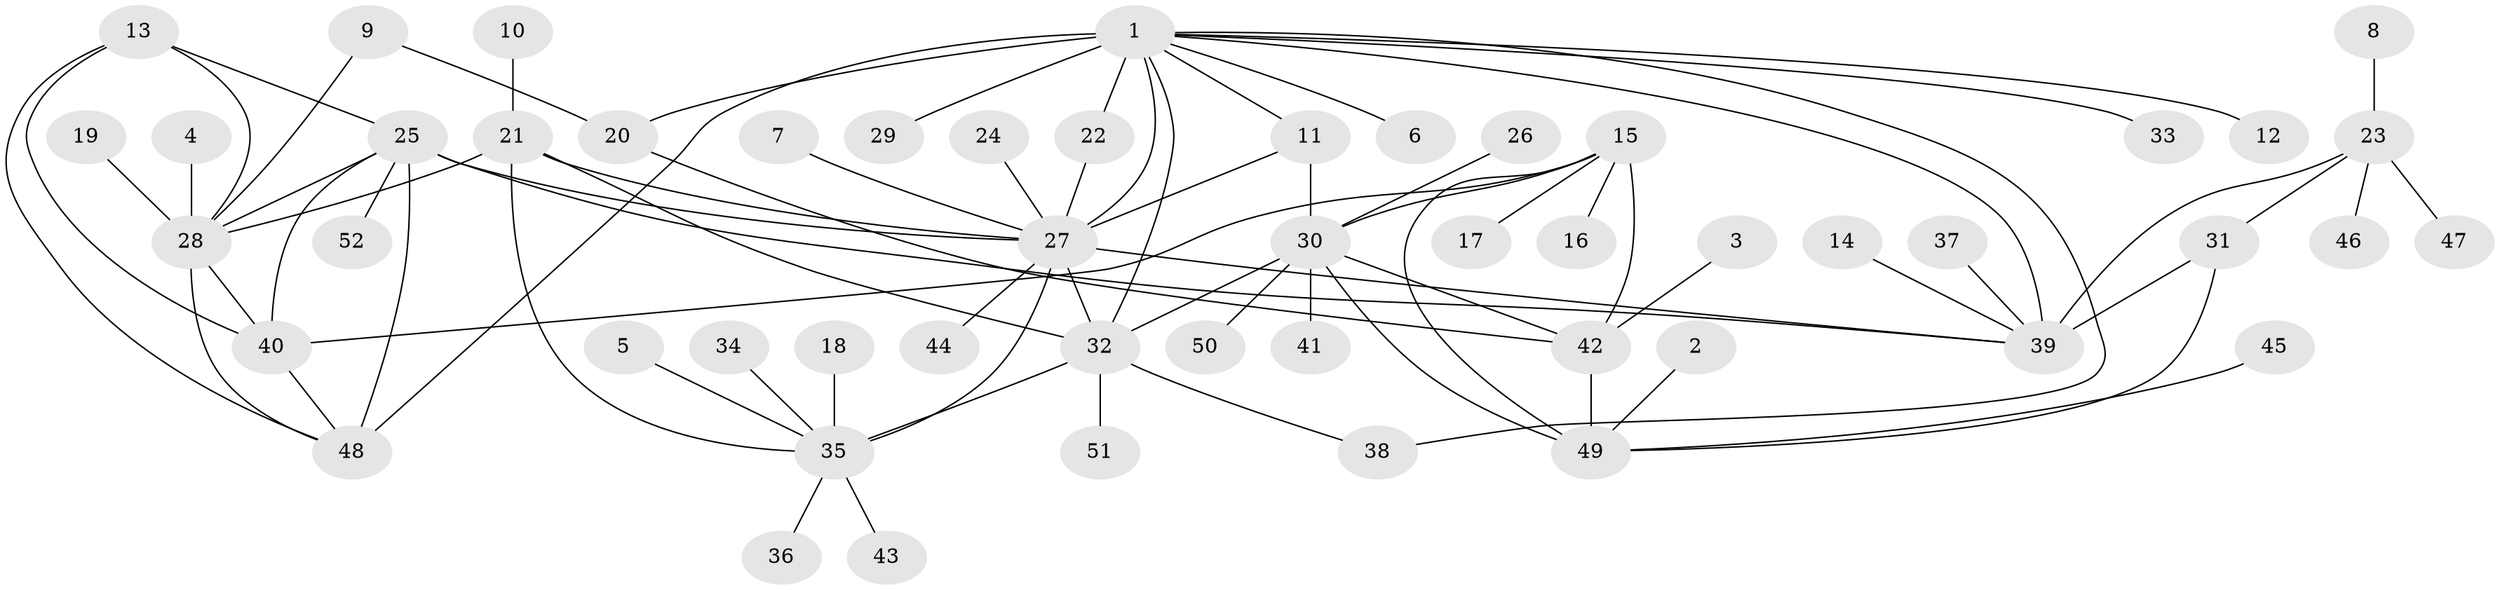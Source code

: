 // original degree distribution, {13: 0.0196078431372549, 4: 0.029411764705882353, 7: 0.06862745098039216, 6: 0.029411764705882353, 5: 0.029411764705882353, 10: 0.029411764705882353, 8: 0.029411764705882353, 9: 0.0196078431372549, 1: 0.5490196078431373, 2: 0.1568627450980392, 3: 0.0392156862745098}
// Generated by graph-tools (version 1.1) at 2025/26/03/09/25 03:26:40]
// undirected, 52 vertices, 77 edges
graph export_dot {
graph [start="1"]
  node [color=gray90,style=filled];
  1;
  2;
  3;
  4;
  5;
  6;
  7;
  8;
  9;
  10;
  11;
  12;
  13;
  14;
  15;
  16;
  17;
  18;
  19;
  20;
  21;
  22;
  23;
  24;
  25;
  26;
  27;
  28;
  29;
  30;
  31;
  32;
  33;
  34;
  35;
  36;
  37;
  38;
  39;
  40;
  41;
  42;
  43;
  44;
  45;
  46;
  47;
  48;
  49;
  50;
  51;
  52;
  1 -- 6 [weight=1.0];
  1 -- 11 [weight=1.0];
  1 -- 12 [weight=1.0];
  1 -- 20 [weight=6.0];
  1 -- 22 [weight=1.0];
  1 -- 27 [weight=1.0];
  1 -- 29 [weight=1.0];
  1 -- 32 [weight=1.0];
  1 -- 33 [weight=1.0];
  1 -- 38 [weight=1.0];
  1 -- 39 [weight=2.0];
  1 -- 48 [weight=1.0];
  2 -- 49 [weight=1.0];
  3 -- 42 [weight=1.0];
  4 -- 28 [weight=1.0];
  5 -- 35 [weight=1.0];
  7 -- 27 [weight=1.0];
  8 -- 23 [weight=1.0];
  9 -- 20 [weight=1.0];
  9 -- 28 [weight=1.0];
  10 -- 21 [weight=1.0];
  11 -- 27 [weight=1.0];
  11 -- 30 [weight=1.0];
  13 -- 25 [weight=1.0];
  13 -- 28 [weight=1.0];
  13 -- 40 [weight=1.0];
  13 -- 48 [weight=1.0];
  14 -- 39 [weight=1.0];
  15 -- 16 [weight=1.0];
  15 -- 17 [weight=1.0];
  15 -- 30 [weight=2.0];
  15 -- 40 [weight=1.0];
  15 -- 42 [weight=2.0];
  15 -- 49 [weight=2.0];
  18 -- 35 [weight=1.0];
  19 -- 28 [weight=1.0];
  20 -- 42 [weight=1.0];
  21 -- 27 [weight=1.0];
  21 -- 28 [weight=1.0];
  21 -- 32 [weight=2.0];
  21 -- 35 [weight=1.0];
  22 -- 27 [weight=1.0];
  23 -- 31 [weight=2.0];
  23 -- 39 [weight=4.0];
  23 -- 46 [weight=1.0];
  23 -- 47 [weight=1.0];
  24 -- 27 [weight=1.0];
  25 -- 27 [weight=1.0];
  25 -- 28 [weight=1.0];
  25 -- 39 [weight=1.0];
  25 -- 40 [weight=1.0];
  25 -- 48 [weight=2.0];
  25 -- 52 [weight=1.0];
  26 -- 30 [weight=1.0];
  27 -- 32 [weight=2.0];
  27 -- 35 [weight=1.0];
  27 -- 39 [weight=1.0];
  27 -- 44 [weight=1.0];
  28 -- 40 [weight=1.0];
  28 -- 48 [weight=1.0];
  30 -- 32 [weight=1.0];
  30 -- 41 [weight=1.0];
  30 -- 42 [weight=1.0];
  30 -- 49 [weight=1.0];
  30 -- 50 [weight=1.0];
  31 -- 39 [weight=2.0];
  31 -- 49 [weight=1.0];
  32 -- 35 [weight=2.0];
  32 -- 38 [weight=1.0];
  32 -- 51 [weight=1.0];
  34 -- 35 [weight=1.0];
  35 -- 36 [weight=1.0];
  35 -- 43 [weight=1.0];
  37 -- 39 [weight=1.0];
  40 -- 48 [weight=1.0];
  42 -- 49 [weight=1.0];
  45 -- 49 [weight=1.0];
}
